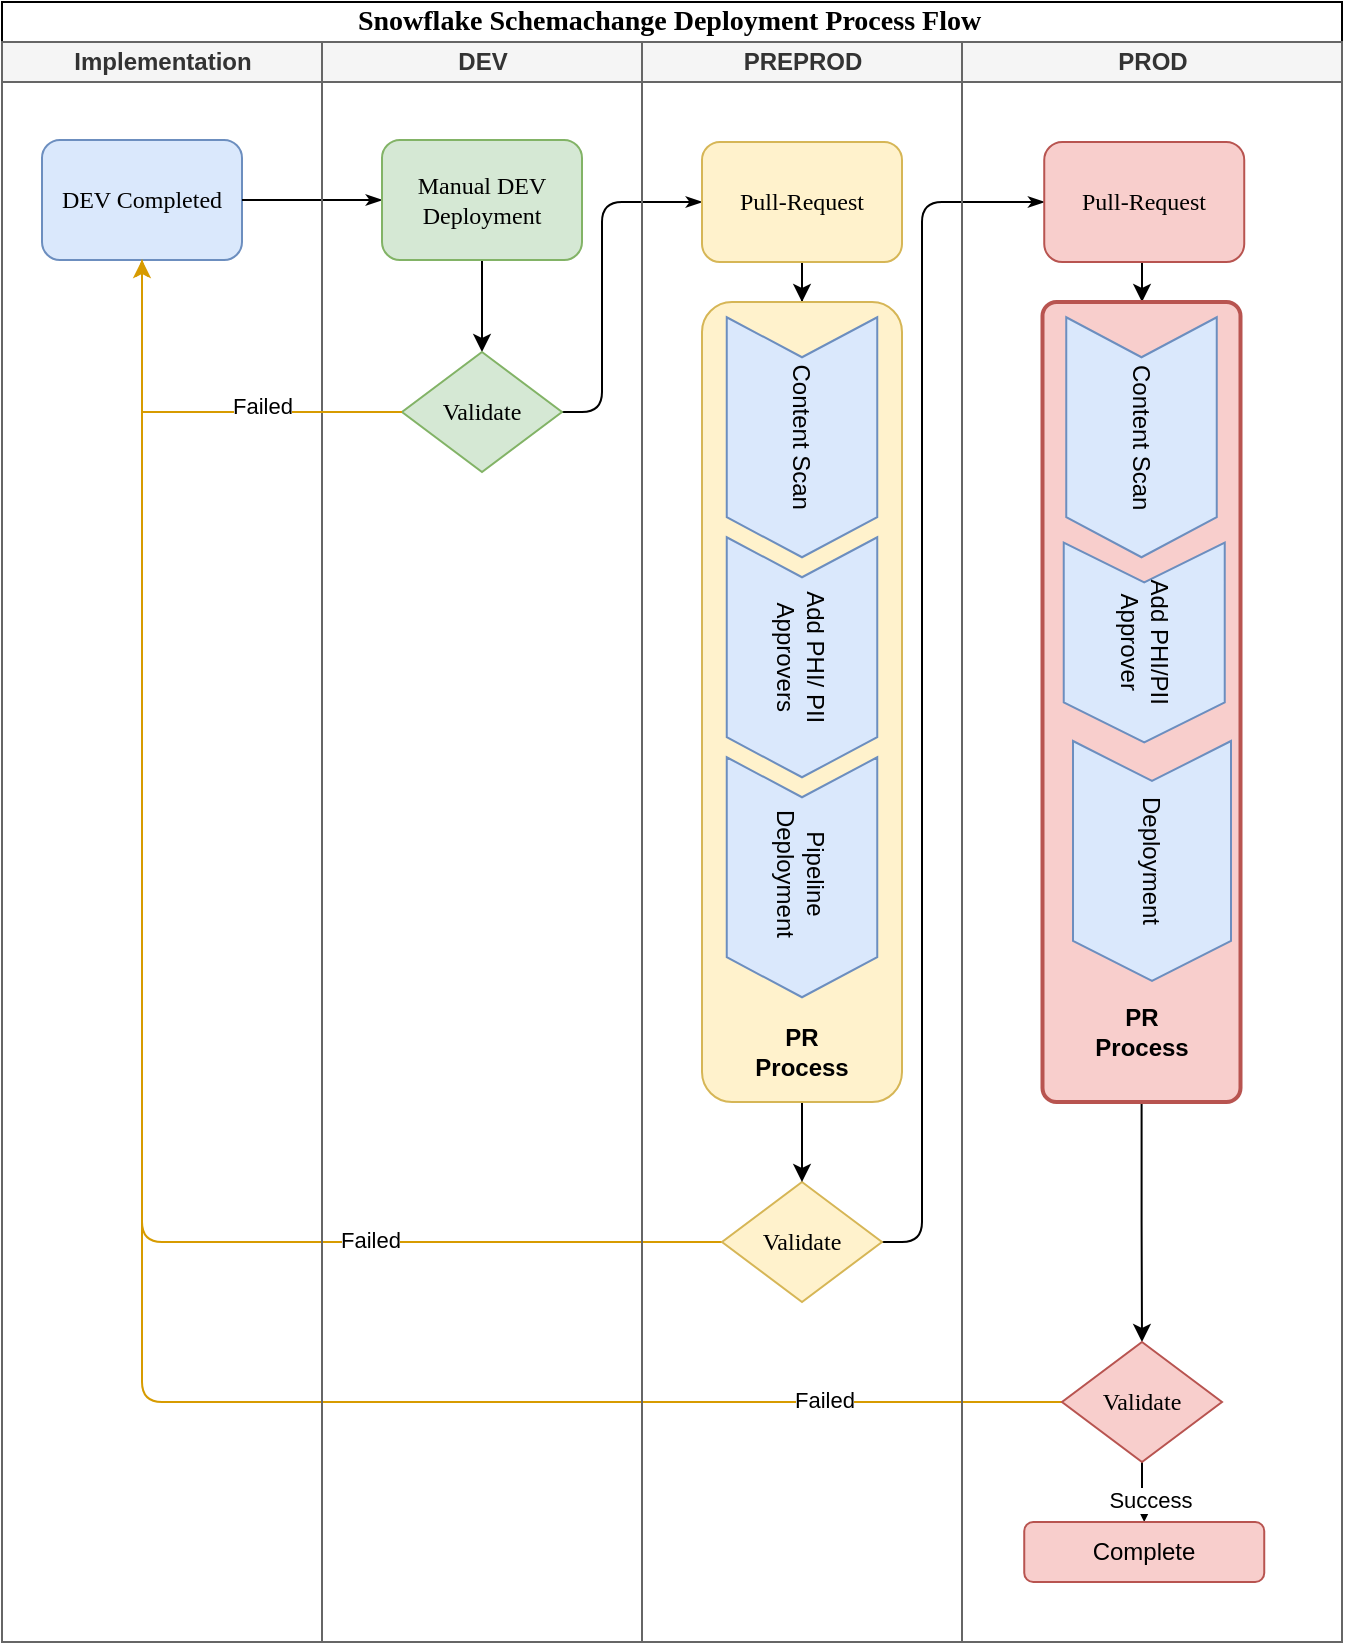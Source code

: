 <mxfile version="24.8.0">
  <diagram name="Page-1" id="74e2e168-ea6b-b213-b513-2b3c1d86103e">
    <mxGraphModel dx="678" dy="400" grid="1" gridSize="10" guides="1" tooltips="1" connect="1" arrows="1" fold="1" page="1" pageScale="1" pageWidth="1100" pageHeight="850" background="none" math="0" shadow="0">
      <root>
        <mxCell id="0" />
        <mxCell id="1" parent="0" />
        <mxCell id="77e6c97f196da883-1" value="&lt;font style=&quot;font-size: 14px;&quot;&gt;Snowflake Schemachange Deployment Process Flow&amp;nbsp;&lt;/font&gt;" style="swimlane;html=1;childLayout=stackLayout;startSize=20;rounded=0;shadow=0;labelBackgroundColor=none;strokeWidth=1;fontFamily=Verdana;fontSize=8;align=center;" parent="1" vertex="1">
          <mxGeometry x="320" y="430" width="670" height="820" as="geometry" />
        </mxCell>
        <mxCell id="77e6c97f196da883-2" value="Implementation" style="swimlane;html=1;startSize=20;fillColor=#f5f5f5;fontColor=#333333;strokeColor=#666666;" parent="77e6c97f196da883-1" vertex="1">
          <mxGeometry y="20" width="160" height="800" as="geometry" />
        </mxCell>
        <mxCell id="77e6c97f196da883-8" value="&lt;font style=&quot;font-size: 12px;&quot;&gt;DEV Completed&lt;/font&gt;" style="rounded=1;whiteSpace=wrap;html=1;shadow=0;labelBackgroundColor=none;strokeWidth=1;fontFamily=Verdana;fontSize=8;align=center;fillColor=#dae8fc;strokeColor=#6c8ebf;" parent="77e6c97f196da883-2" vertex="1">
          <mxGeometry x="20" y="49" width="100" height="60" as="geometry" />
        </mxCell>
        <mxCell id="77e6c97f196da883-26" style="edgeStyle=orthogonalEdgeStyle;rounded=1;html=1;labelBackgroundColor=none;startArrow=none;startFill=0;startSize=5;endArrow=classicThin;endFill=1;endSize=5;jettySize=auto;orthogonalLoop=1;strokeWidth=1;fontFamily=Verdana;fontSize=8" parent="77e6c97f196da883-1" source="77e6c97f196da883-8" target="77e6c97f196da883-11" edge="1">
          <mxGeometry relative="1" as="geometry" />
        </mxCell>
        <mxCell id="77e6c97f196da883-28" style="edgeStyle=orthogonalEdgeStyle;rounded=1;html=1;labelBackgroundColor=none;startArrow=none;startFill=0;startSize=5;endArrow=classicThin;endFill=1;endSize=5;jettySize=auto;orthogonalLoop=1;strokeWidth=1;fontFamily=Verdana;fontSize=8;exitX=1;exitY=0.5;exitDx=0;exitDy=0;entryX=0;entryY=0.5;entryDx=0;entryDy=0;" parent="77e6c97f196da883-1" source="xj1-G3i19I13nu__vCrl-2" target="77e6c97f196da883-12" edge="1">
          <mxGeometry relative="1" as="geometry">
            <mxPoint x="290" y="205" as="sourcePoint" />
            <Array as="points">
              <mxPoint x="300" y="205" />
              <mxPoint x="300" y="100" />
            </Array>
          </mxGeometry>
        </mxCell>
        <mxCell id="77e6c97f196da883-30" style="edgeStyle=orthogonalEdgeStyle;rounded=1;html=1;labelBackgroundColor=none;startArrow=none;startFill=0;startSize=5;endArrow=classicThin;endFill=1;endSize=5;jettySize=auto;orthogonalLoop=1;strokeWidth=1;fontFamily=Verdana;fontSize=8;entryX=0.5;entryY=1;entryDx=0;entryDy=0;fillColor=#ffe6cc;strokeColor=#d79b00;exitX=0;exitY=0.5;exitDx=0;exitDy=0;" parent="77e6c97f196da883-1" source="77e6c97f196da883-13" target="77e6c97f196da883-8" edge="1">
          <mxGeometry relative="1" as="geometry">
            <mxPoint x="240" y="235" as="targetPoint" />
            <Array as="points">
              <mxPoint x="70" y="620" />
            </Array>
          </mxGeometry>
        </mxCell>
        <mxCell id="xj1-G3i19I13nu__vCrl-8" value="Failed" style="edgeLabel;html=1;align=center;verticalAlign=middle;resizable=0;points=[];" parent="77e6c97f196da883-30" vertex="1" connectable="0">
          <mxGeometry x="-0.548" y="-1" relative="1" as="geometry">
            <mxPoint as="offset" />
          </mxGeometry>
        </mxCell>
        <mxCell id="77e6c97f196da883-31" style="edgeStyle=orthogonalEdgeStyle;rounded=1;html=1;labelBackgroundColor=none;startArrow=none;startFill=0;startSize=5;endArrow=classicThin;endFill=1;endSize=5;jettySize=auto;orthogonalLoop=1;strokeWidth=1;fontFamily=Verdana;fontSize=8;entryX=0.5;entryY=1;entryDx=0;entryDy=0;fillColor=#ffe6cc;strokeColor=#d79b00;exitX=0;exitY=0.5;exitDx=0;exitDy=0;" parent="77e6c97f196da883-1" source="xj1-G3i19I13nu__vCrl-77" target="77e6c97f196da883-8" edge="1">
          <mxGeometry relative="1" as="geometry">
            <mxPoint x="440" y="370" as="sourcePoint" />
            <mxPoint x="240" y="235" as="targetPoint" />
          </mxGeometry>
        </mxCell>
        <mxCell id="xj1-G3i19I13nu__vCrl-79" value="Failed" style="edgeLabel;html=1;align=center;verticalAlign=middle;resizable=0;points=[];" parent="77e6c97f196da883-31" vertex="1" connectable="0">
          <mxGeometry x="-0.769" y="-1" relative="1" as="geometry">
            <mxPoint as="offset" />
          </mxGeometry>
        </mxCell>
        <mxCell id="77e6c97f196da883-33" style="edgeStyle=orthogonalEdgeStyle;rounded=1;html=1;labelBackgroundColor=none;startArrow=none;startFill=0;startSize=5;endArrow=classicThin;endFill=1;endSize=5;jettySize=auto;orthogonalLoop=1;strokeWidth=1;fontFamily=Verdana;fontSize=8;entryX=0;entryY=0.5;entryDx=0;entryDy=0;exitX=1;exitY=0.5;exitDx=0;exitDy=0;" parent="77e6c97f196da883-1" source="77e6c97f196da883-13" target="77e6c97f196da883-15" edge="1">
          <mxGeometry relative="1" as="geometry">
            <Array as="points">
              <mxPoint x="460" y="620" />
              <mxPoint x="460" y="100" />
            </Array>
          </mxGeometry>
        </mxCell>
        <mxCell id="77e6c97f196da883-3" value="DEV" style="swimlane;html=1;startSize=20;fillColor=#f5f5f5;fontColor=#333333;strokeColor=#666666;" parent="77e6c97f196da883-1" vertex="1">
          <mxGeometry x="160" y="20" width="160" height="800" as="geometry" />
        </mxCell>
        <mxCell id="xj1-G3i19I13nu__vCrl-1" style="edgeStyle=orthogonalEdgeStyle;rounded=0;orthogonalLoop=1;jettySize=auto;html=1;exitX=0.5;exitY=1;exitDx=0;exitDy=0;" parent="77e6c97f196da883-3" source="77e6c97f196da883-11" edge="1">
          <mxGeometry relative="1" as="geometry">
            <mxPoint x="80" y="155" as="targetPoint" />
          </mxGeometry>
        </mxCell>
        <mxCell id="77e6c97f196da883-11" value="&lt;font style=&quot;font-size: 12px;&quot;&gt;Manual DEV Deployment&lt;/font&gt;" style="rounded=1;whiteSpace=wrap;html=1;shadow=0;labelBackgroundColor=none;strokeWidth=1;fontFamily=Verdana;fontSize=8;align=center;fillColor=#d5e8d4;strokeColor=#82b366;" parent="77e6c97f196da883-3" vertex="1">
          <mxGeometry x="30" y="49" width="100" height="60" as="geometry" />
        </mxCell>
        <mxCell id="xj1-G3i19I13nu__vCrl-2" value="&lt;font style=&quot;font-size: 12px;&quot;&gt;Validate&lt;/font&gt;" style="rhombus;whiteSpace=wrap;html=1;rounded=0;shadow=0;labelBackgroundColor=none;strokeWidth=1;fontFamily=Verdana;fontSize=8;align=center;fillColor=#d5e8d4;strokeColor=#82b366;" parent="77e6c97f196da883-3" vertex="1">
          <mxGeometry x="40" y="155" width="80" height="60" as="geometry" />
        </mxCell>
        <mxCell id="77e6c97f196da883-4" value="PREPROD" style="swimlane;html=1;startSize=20;fillColor=#f5f5f5;fontColor=#333333;strokeColor=#666666;" parent="77e6c97f196da883-1" vertex="1">
          <mxGeometry x="320" y="20" width="160" height="800" as="geometry" />
        </mxCell>
        <mxCell id="xj1-G3i19I13nu__vCrl-6" style="edgeStyle=orthogonalEdgeStyle;rounded=0;orthogonalLoop=1;jettySize=auto;html=1;" parent="77e6c97f196da883-4" source="77e6c97f196da883-12" target="xj1-G3i19I13nu__vCrl-5" edge="1">
          <mxGeometry relative="1" as="geometry" />
        </mxCell>
        <mxCell id="77e6c97f196da883-12" value="&lt;span style=&quot;font-size: 12px;&quot;&gt;Pull-Request&lt;/span&gt;" style="rounded=1;whiteSpace=wrap;html=1;shadow=0;labelBackgroundColor=none;strokeWidth=1;fontFamily=Verdana;fontSize=8;align=center;fillColor=#fff2cc;strokeColor=#d6b656;" parent="77e6c97f196da883-4" vertex="1">
          <mxGeometry x="30" y="50" width="100" height="60" as="geometry" />
        </mxCell>
        <mxCell id="77e6c97f196da883-13" value="&lt;font style=&quot;font-size: 12px;&quot;&gt;Validate&lt;/font&gt;" style="rhombus;whiteSpace=wrap;html=1;rounded=0;shadow=0;labelBackgroundColor=none;strokeWidth=1;fontFamily=Verdana;fontSize=8;align=center;fillColor=#fff2cc;strokeColor=#d6b656;" parent="77e6c97f196da883-4" vertex="1">
          <mxGeometry x="40" y="570" width="80" height="60" as="geometry" />
        </mxCell>
        <mxCell id="4-QMjb-365ucLHek7Qsb-2" style="edgeStyle=orthogonalEdgeStyle;rounded=0;orthogonalLoop=1;jettySize=auto;html=1;exitX=0.5;exitY=1;exitDx=0;exitDy=0;entryX=0.5;entryY=0;entryDx=0;entryDy=0;" parent="77e6c97f196da883-4" source="xj1-G3i19I13nu__vCrl-5" target="77e6c97f196da883-13" edge="1">
          <mxGeometry relative="1" as="geometry">
            <Array as="points">
              <mxPoint x="80" y="380" />
              <mxPoint x="80" y="380" />
            </Array>
          </mxGeometry>
        </mxCell>
        <mxCell id="xj1-G3i19I13nu__vCrl-5" value="" style="rounded=1;whiteSpace=wrap;html=1;shadow=0;labelBackgroundColor=none;strokeWidth=1;fontFamily=Verdana;fontSize=8;align=center;fillColor=#fff2cc;strokeColor=#d6b656;" parent="77e6c97f196da883-4" vertex="1">
          <mxGeometry x="30" y="130" width="100" height="400" as="geometry" />
        </mxCell>
        <mxCell id="4-QMjb-365ucLHek7Qsb-3" value="Pipeline&amp;nbsp;&lt;div&gt;Deployment&amp;nbsp;&lt;/div&gt;" style="shape=step;perimeter=stepPerimeter;fixedSize=1;points=[];whiteSpace=wrap;html=1;rotation=90;fillColor=#dae8fc;strokeColor=#6c8ebf;" parent="77e6c97f196da883-4" vertex="1">
          <mxGeometry x="20" y="380" width="120" height="75.25" as="geometry" />
        </mxCell>
        <mxCell id="4-QMjb-365ucLHek7Qsb-4" value="Content Scan" style="shape=step;perimeter=stepPerimeter;fixedSize=1;points=[];whiteSpace=wrap;html=1;rotation=90;fillColor=#dae8fc;strokeColor=#6c8ebf;" parent="77e6c97f196da883-4" vertex="1">
          <mxGeometry x="20" y="160" width="120" height="75.25" as="geometry" />
        </mxCell>
        <mxCell id="4-QMjb-365ucLHek7Qsb-5" value="Add&amp;nbsp;&lt;span style=&quot;background-color: initial;&quot;&gt;PHI/ PII Approvers&lt;/span&gt;" style="shape=step;perimeter=stepPerimeter;fixedSize=1;points=[];whiteSpace=wrap;html=1;rotation=90;fillColor=#dae8fc;strokeColor=#6c8ebf;" parent="77e6c97f196da883-4" vertex="1">
          <mxGeometry x="20" y="270" width="120" height="75.25" as="geometry" />
        </mxCell>
        <mxCell id="4-QMjb-365ucLHek7Qsb-6" value="&lt;b&gt;PR Process&lt;/b&gt;" style="text;html=1;align=center;verticalAlign=middle;whiteSpace=wrap;rounded=0;" parent="77e6c97f196da883-4" vertex="1">
          <mxGeometry x="50" y="490" width="60" height="30" as="geometry" />
        </mxCell>
        <mxCell id="77e6c97f196da883-5" value="PROD" style="swimlane;html=1;startSize=20;fillColor=#f5f5f5;fontColor=#333333;strokeColor=#666666;" parent="77e6c97f196da883-1" vertex="1">
          <mxGeometry x="480" y="20" width="190" height="800" as="geometry" />
        </mxCell>
        <mxCell id="xj1-G3i19I13nu__vCrl-87" style="edgeStyle=orthogonalEdgeStyle;rounded=0;orthogonalLoop=1;jettySize=auto;html=1;exitX=0.5;exitY=1;exitDx=0;exitDy=0;" parent="77e6c97f196da883-5" source="77e6c97f196da883-15" edge="1">
          <mxGeometry relative="1" as="geometry">
            <mxPoint x="90" y="130" as="targetPoint" />
          </mxGeometry>
        </mxCell>
        <mxCell id="77e6c97f196da883-15" value="&lt;font style=&quot;font-size: 12px;&quot;&gt;Pull-Request&lt;/font&gt;" style="rounded=1;whiteSpace=wrap;html=1;shadow=0;labelBackgroundColor=none;strokeWidth=1;fontFamily=Verdana;fontSize=8;align=center;fillColor=#f8cecc;strokeColor=#b85450;" parent="77e6c97f196da883-5" vertex="1">
          <mxGeometry x="41.12" y="50" width="100" height="60" as="geometry" />
        </mxCell>
        <mxCell id="xj1-G3i19I13nu__vCrl-78" style="edgeStyle=orthogonalEdgeStyle;rounded=0;orthogonalLoop=1;jettySize=auto;html=1;" parent="77e6c97f196da883-5" source="xj1-G3i19I13nu__vCrl-75" target="xj1-G3i19I13nu__vCrl-77" edge="1">
          <mxGeometry relative="1" as="geometry" />
        </mxCell>
        <mxCell id="xj1-G3i19I13nu__vCrl-75" value="" style="rounded=1;whiteSpace=wrap;html=1;absoluteArcSize=1;arcSize=14;strokeWidth=2;fillColor=#f8cecc;strokeColor=#b85450;" parent="77e6c97f196da883-5" vertex="1">
          <mxGeometry x="40.25" y="130" width="99" height="400" as="geometry" />
        </mxCell>
        <mxCell id="xj1-G3i19I13nu__vCrl-73" value="Add PHI/PII Approver" style="shape=step;perimeter=stepPerimeter;fixedSize=1;points=[];whiteSpace=wrap;html=1;rotation=90;fillColor=#dae8fc;strokeColor=#6c8ebf;" parent="77e6c97f196da883-5" vertex="1">
          <mxGeometry x="41.12" y="260" width="100" height="80.5" as="geometry" />
        </mxCell>
        <mxCell id="xj1-G3i19I13nu__vCrl-71" value="Content Scan" style="shape=step;perimeter=stepPerimeter;fixedSize=1;points=[];whiteSpace=wrap;html=1;rotation=90;fillColor=#dae8fc;strokeColor=#6c8ebf;" parent="77e6c97f196da883-5" vertex="1">
          <mxGeometry x="29.75" y="160" width="120" height="75.25" as="geometry" />
        </mxCell>
        <mxCell id="xj1-G3i19I13nu__vCrl-74" value="Deployment" style="shape=step;perimeter=stepPerimeter;fixedSize=1;points=[];whiteSpace=wrap;html=1;rotation=90;fillColor=#dae8fc;strokeColor=#6c8ebf;" parent="77e6c97f196da883-5" vertex="1">
          <mxGeometry x="35" y="370" width="120" height="79" as="geometry" />
        </mxCell>
        <mxCell id="xj1-G3i19I13nu__vCrl-76" value="&lt;b&gt;PR Process&lt;/b&gt;" style="text;html=1;align=center;verticalAlign=middle;whiteSpace=wrap;rounded=0;" parent="77e6c97f196da883-5" vertex="1">
          <mxGeometry x="59.75" y="480" width="60" height="30" as="geometry" />
        </mxCell>
        <mxCell id="xj1-G3i19I13nu__vCrl-84" style="edgeStyle=orthogonalEdgeStyle;rounded=0;orthogonalLoop=1;jettySize=auto;html=1;exitX=0.5;exitY=1;exitDx=0;exitDy=0;" parent="77e6c97f196da883-5" source="xj1-G3i19I13nu__vCrl-77" target="xj1-G3i19I13nu__vCrl-80" edge="1">
          <mxGeometry relative="1" as="geometry" />
        </mxCell>
        <mxCell id="xj1-G3i19I13nu__vCrl-85" value="Success" style="edgeLabel;html=1;align=center;verticalAlign=middle;resizable=0;points=[];" parent="xj1-G3i19I13nu__vCrl-84" vertex="1" connectable="0">
          <mxGeometry x="0.193" y="4" relative="1" as="geometry">
            <mxPoint as="offset" />
          </mxGeometry>
        </mxCell>
        <mxCell id="xj1-G3i19I13nu__vCrl-77" value="&lt;font style=&quot;font-size: 12px;&quot;&gt;Validate&lt;/font&gt;" style="rhombus;whiteSpace=wrap;html=1;rounded=0;shadow=0;labelBackgroundColor=none;strokeWidth=1;fontFamily=Verdana;fontSize=8;align=center;fillColor=#f8cecc;strokeColor=#b85450;" parent="77e6c97f196da883-5" vertex="1">
          <mxGeometry x="50" y="650" width="80" height="60" as="geometry" />
        </mxCell>
        <mxCell id="xj1-G3i19I13nu__vCrl-80" value="Complete" style="rounded=1;whiteSpace=wrap;html=1;fillColor=#f8cecc;strokeColor=#b85450;" parent="77e6c97f196da883-5" vertex="1">
          <mxGeometry x="31.12" y="740" width="120" height="30" as="geometry" />
        </mxCell>
        <mxCell id="xj1-G3i19I13nu__vCrl-3" style="edgeStyle=orthogonalEdgeStyle;rounded=0;orthogonalLoop=1;jettySize=auto;html=1;fillColor=#ffe6cc;strokeColor=#d79b00;" parent="77e6c97f196da883-1" source="xj1-G3i19I13nu__vCrl-2" target="77e6c97f196da883-8" edge="1">
          <mxGeometry relative="1" as="geometry" />
        </mxCell>
        <mxCell id="xj1-G3i19I13nu__vCrl-9" value="Failed" style="edgeLabel;html=1;align=center;verticalAlign=middle;resizable=0;points=[];" parent="xj1-G3i19I13nu__vCrl-3" vertex="1" connectable="0">
          <mxGeometry x="-0.317" y="-3" relative="1" as="geometry">
            <mxPoint as="offset" />
          </mxGeometry>
        </mxCell>
      </root>
    </mxGraphModel>
  </diagram>
</mxfile>
